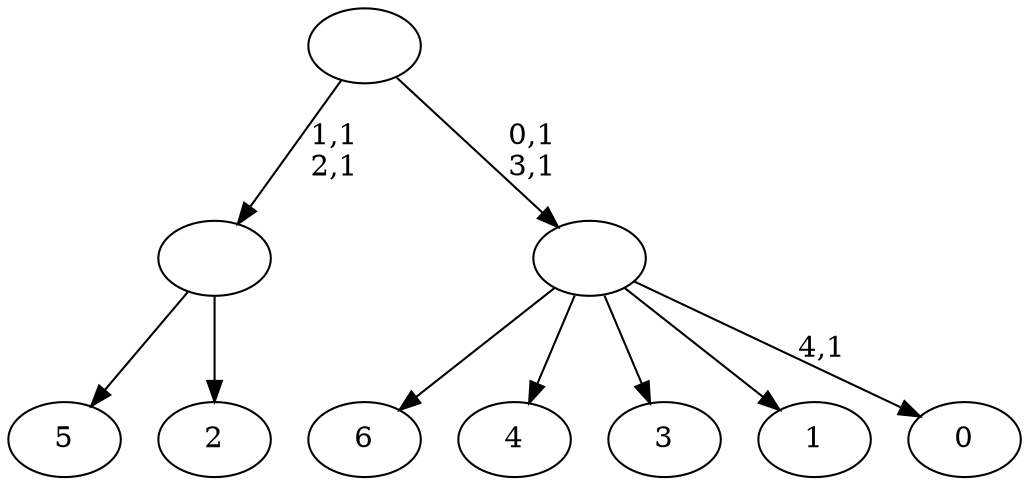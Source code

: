 digraph T {
	12 [label="6"]
	11 [label="5"]
	10 [label="4"]
	9 [label="3"]
	8 [label="2"]
	7 [label=""]
	5 [label="1"]
	4 [label="0"]
	2 [label=""]
	0 [label=""]
	7 -> 11 [label=""]
	7 -> 8 [label=""]
	2 -> 4 [label="4,1"]
	2 -> 12 [label=""]
	2 -> 10 [label=""]
	2 -> 9 [label=""]
	2 -> 5 [label=""]
	0 -> 2 [label="0,1\n3,1"]
	0 -> 7 [label="1,1\n2,1"]
}
